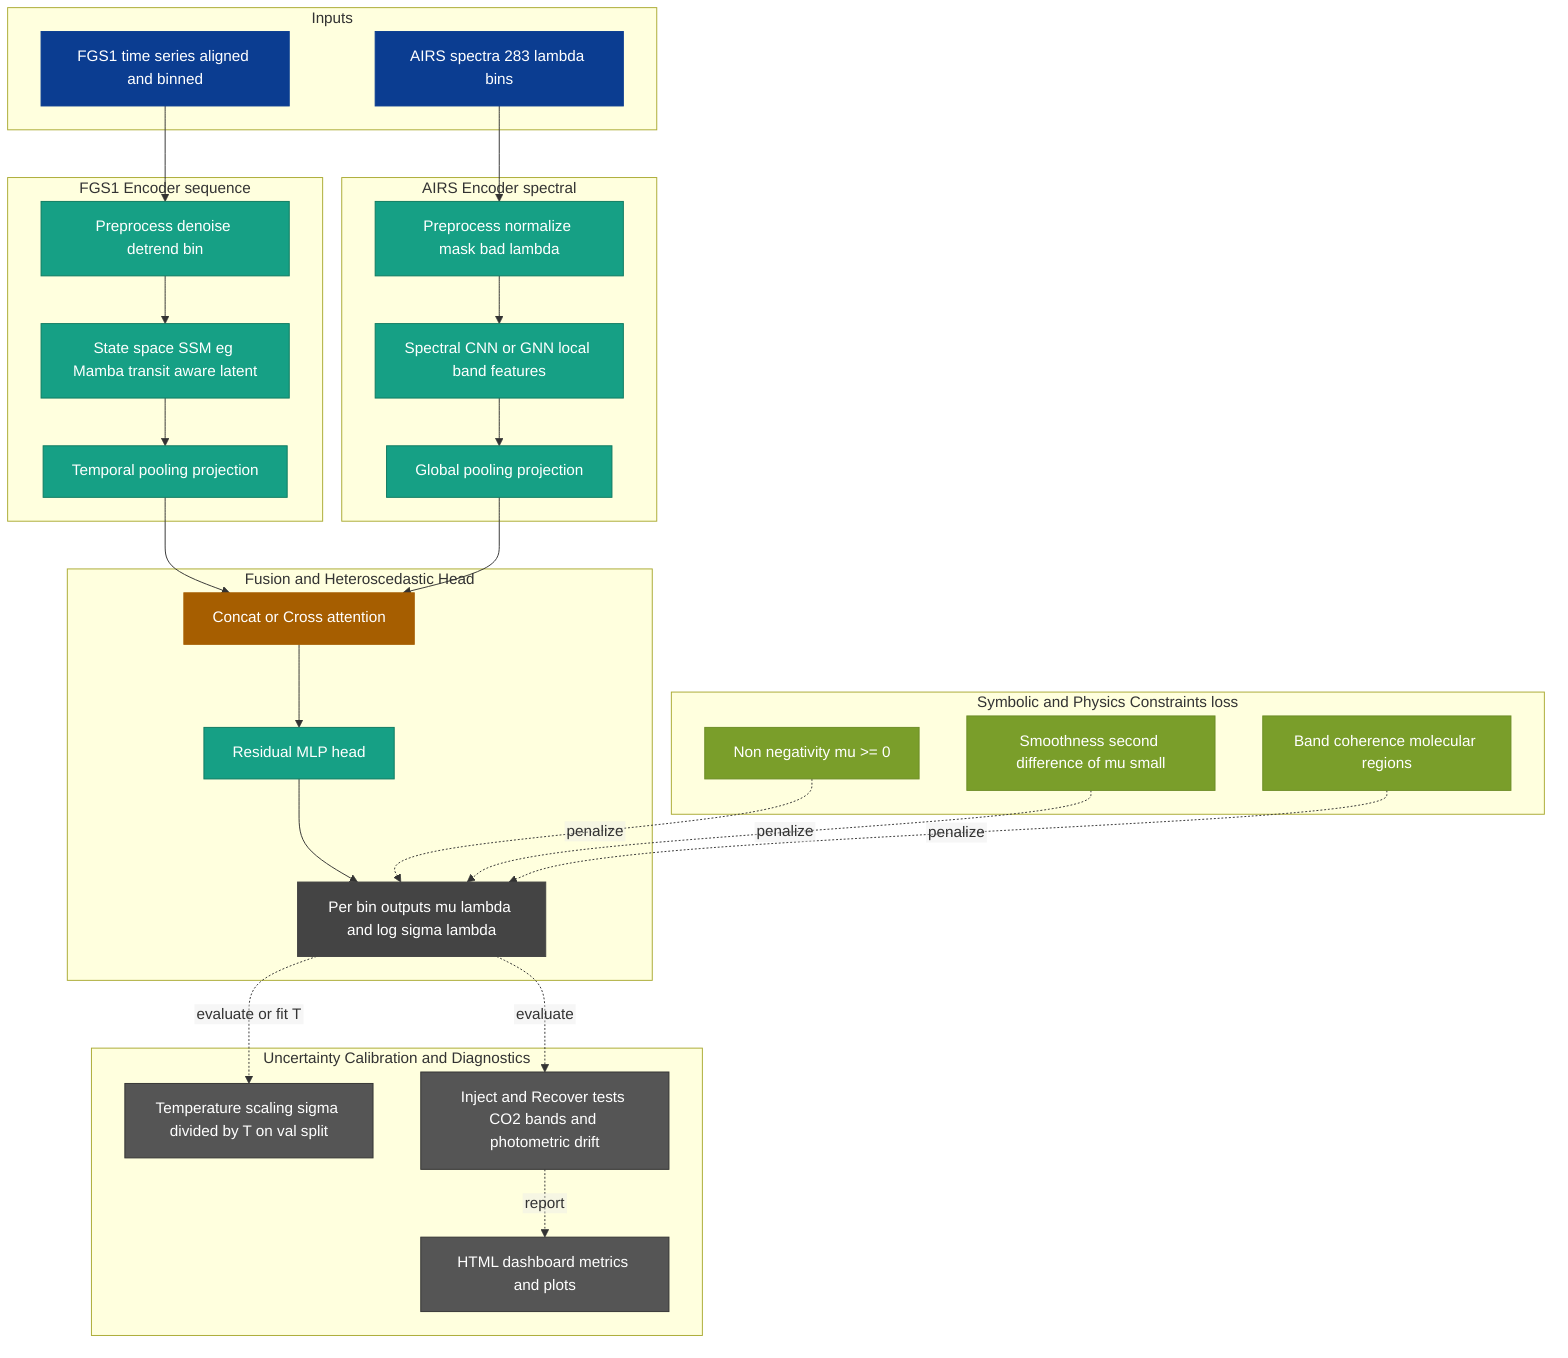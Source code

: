 %%{init: {'flowchart': {'htmlLabels': false}}}%%
flowchart TB
  %% Inputs
  subgraph Inputs
    I1[FGS1 time series aligned and binned]:::in
    I2[AIRS spectra 283 lambda bins]:::in
  end

  %% FGS1 branch
  subgraph FGS1_Encoder [FGS1 Encoder sequence]
    FE1[Preprocess denoise detrend bin]:::blk
    FE2[State space SSM eg Mamba transit aware latent]:::blk
    FE3[Temporal pooling projection]:::blk
  end

  %% AIRS branch
  subgraph AIRS_Encoder [AIRS Encoder spectral]
    AE1[Preprocess normalize mask bad lambda]:::blk
    AE2[Spectral CNN or GNN local band features]:::blk
    AE3[Global pooling projection]:::blk
  end

  %% Fusion + Head
  subgraph Fusion_Head [Fusion and Heteroscedastic Head]
    F0[Concat or Cross attention]:::fusion
    H1[Residual MLP head]:::blk
    H2[Per bin outputs mu lambda and log sigma lambda]:::head
  end

  %% Constraints
  subgraph Constraints [Symbolic and Physics Constraints loss]
    C1[Non negativity mu >= 0]:::cons
    C2[Smoothness second difference of mu small]:::cons
    C3[Band coherence molecular regions]:::cons
  end

  %% Calibration and Diagnostics
  subgraph CalibDiag [Uncertainty Calibration and Diagnostics]
    T1[Temperature scaling sigma divided by T on val split]:::aux
    D1[Inject and Recover tests CO2 bands and photometric drift]:::aux
    D2[HTML dashboard metrics and plots]:::aux
  end

  %% Flow
  I1 --> FE1 --> FE2 --> FE3
  I2 --> AE1 --> AE2 --> AE3
  FE3 --> F0
  AE3 --> F0
  F0  --> H1 --> H2

  %% Loss hooks
  C1 -. penalize .-> H2
  C2 -. penalize .-> H2
  C3 -. penalize .-> H2

  %% Calibration and Diagnostics hooks
  H2 -. evaluate or fit T .-> T1
  H2 -. evaluate .-> D1
  D1 -. report .-> D2

  %% Styling
  classDef in fill:#0B3D91,stroke:#0B3D91,color:#fff;
  classDef blk fill:#16A085,stroke:#0E7A60,color:#fff;
  classDef fusion fill:#A65E00,stroke:#A65E00,color:#fff;
  classDef head fill:#444,stroke:#444,color:#fff;
  classDef cons fill:#7A9E2A,stroke:#6C8C25,color:#fff;
  classDef aux fill:#555,stroke:#333,color:#fff;
